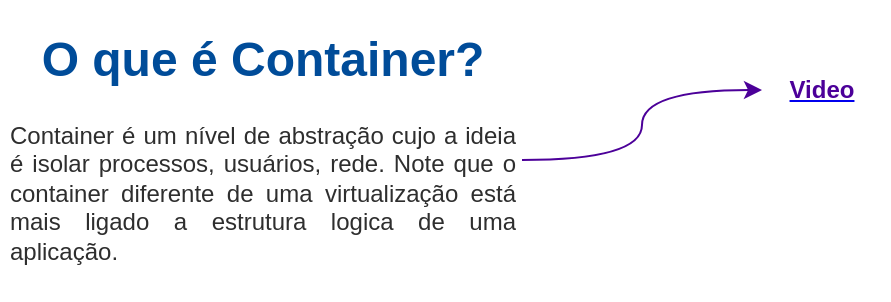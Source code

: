 <mxfile version="21.6.8" type="github">
  <diagram name="Página-1" id="PT8iDLhcYljWOaQJN8Hs">
    <mxGraphModel dx="989" dy="567" grid="1" gridSize="10" guides="1" tooltips="1" connect="1" arrows="1" fold="1" page="1" pageScale="1" pageWidth="827" pageHeight="1169" math="0" shadow="0">
      <root>
        <mxCell id="0" />
        <mxCell id="1" parent="0" />
        <mxCell id="gFYqJmrAvyof7589NjqG-3" style="edgeStyle=orthogonalEdgeStyle;rounded=0;orthogonalLoop=1;jettySize=auto;html=1;entryX=0;entryY=0.5;entryDx=0;entryDy=0;curved=1;strokeColor=#4C0099;" edge="1" parent="1" source="gFYqJmrAvyof7589NjqG-1" target="gFYqJmrAvyof7589NjqG-2">
          <mxGeometry relative="1" as="geometry" />
        </mxCell>
        <mxCell id="gFYqJmrAvyof7589NjqG-1" value="&lt;h1 align=&quot;center&quot;&gt;&lt;font color=&quot;#004c99&quot;&gt;O que é Container?&lt;/font&gt;&lt;br&gt;&lt;/h1&gt;&lt;p align=&quot;justify&quot;&gt;&lt;font color=&quot;#2e2e2e&quot;&gt;Container é um nível de abstração cujo a ideia é isolar processos, usuários, rede. Note que o container diferente de uma virtualização está mais ligado a estrutura logica de uma aplicação.&lt;/font&gt;&lt;br&gt;&lt;/p&gt;" style="text;html=1;strokeColor=none;fillColor=none;spacing=5;spacingTop=-20;whiteSpace=wrap;overflow=hidden;rounded=0;" vertex="1" parent="1">
          <mxGeometry x="270" y="230" width="261" height="140" as="geometry" />
        </mxCell>
        <mxCell id="gFYqJmrAvyof7589NjqG-2" value="&lt;a href=&quot;https://www.youtube.com/watch?v=qZevFPMtQho&amp;amp;list=PLf-O3X2-mxDn1VpyU2q3fuI6YYeIWp5rR&amp;amp;index=2&quot;&gt;&lt;font color=&quot;#4c0099&quot;&gt;&lt;b&gt;Video&lt;/b&gt;&lt;/font&gt;&lt;/a&gt;" style="text;html=1;strokeColor=none;fillColor=none;align=center;verticalAlign=middle;whiteSpace=wrap;rounded=0;" vertex="1" parent="1">
          <mxGeometry x="651" y="250" width="60" height="30" as="geometry" />
        </mxCell>
        <mxCell id="gFYqJmrAvyof7589NjqG-4" value="" style="shape=image;verticalLabelPosition=bottom;labelBackgroundColor=default;verticalAlign=top;aspect=fixed;imageAspect=0;image=https://www.freepnglogos.com/uploads/youtube-logo-hd-8.png;" vertex="1" parent="1">
          <mxGeometry x="647.66" y="220" width="66.67" height="50" as="geometry" />
        </mxCell>
      </root>
    </mxGraphModel>
  </diagram>
</mxfile>
